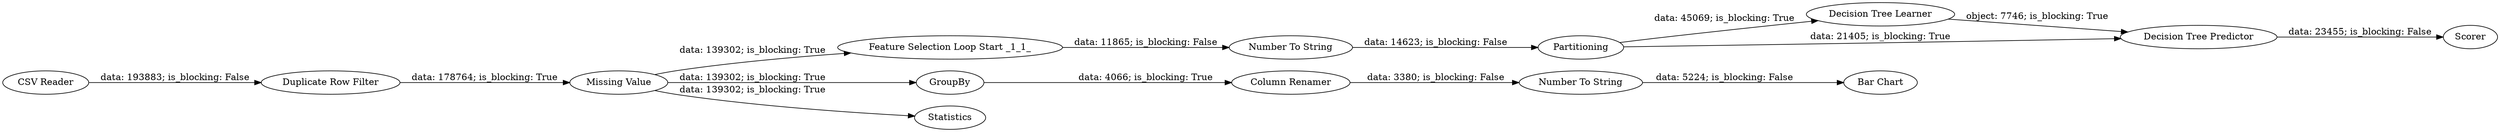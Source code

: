digraph {
	"-6630395381483832591_19" [label=Scorer]
	"-6630395381483832591_2" [label="Missing Value"]
	"-6630395381483832591_16" [label=Partitioning]
	"-6630395381483832591_8" [label="Column Renamer"]
	"-6630395381483832591_10" [label="Number To String"]
	"-6630395381483832591_14" [label="Feature Selection Loop Start _1_1_"]
	"-6630395381483832591_1" [label="CSV Reader"]
	"-6630395381483832591_9" [label="Bar Chart"]
	"-6630395381483832591_15" [label="Number To String"]
	"-6630395381483832591_17" [label="Decision Tree Learner"]
	"-6630395381483832591_13" [label="Duplicate Row Filter"]
	"-6630395381483832591_5" [label=GroupBy]
	"-6630395381483832591_3" [label=Statistics]
	"-6630395381483832591_18" [label="Decision Tree Predictor"]
	"-6630395381483832591_2" -> "-6630395381483832591_5" [label="data: 139302; is_blocking: True"]
	"-6630395381483832591_18" -> "-6630395381483832591_19" [label="data: 23455; is_blocking: False"]
	"-6630395381483832591_10" -> "-6630395381483832591_9" [label="data: 5224; is_blocking: False"]
	"-6630395381483832591_8" -> "-6630395381483832591_10" [label="data: 3380; is_blocking: False"]
	"-6630395381483832591_15" -> "-6630395381483832591_16" [label="data: 14623; is_blocking: False"]
	"-6630395381483832591_16" -> "-6630395381483832591_17" [label="data: 45069; is_blocking: True"]
	"-6630395381483832591_17" -> "-6630395381483832591_18" [label="object: 7746; is_blocking: True"]
	"-6630395381483832591_13" -> "-6630395381483832591_2" [label="data: 178764; is_blocking: True"]
	"-6630395381483832591_16" -> "-6630395381483832591_18" [label="data: 21405; is_blocking: True"]
	"-6630395381483832591_2" -> "-6630395381483832591_14" [label="data: 139302; is_blocking: True"]
	"-6630395381483832591_14" -> "-6630395381483832591_15" [label="data: 11865; is_blocking: False"]
	"-6630395381483832591_2" -> "-6630395381483832591_3" [label="data: 139302; is_blocking: True"]
	"-6630395381483832591_5" -> "-6630395381483832591_8" [label="data: 4066; is_blocking: True"]
	"-6630395381483832591_1" -> "-6630395381483832591_13" [label="data: 193883; is_blocking: False"]
	rankdir=LR
}
